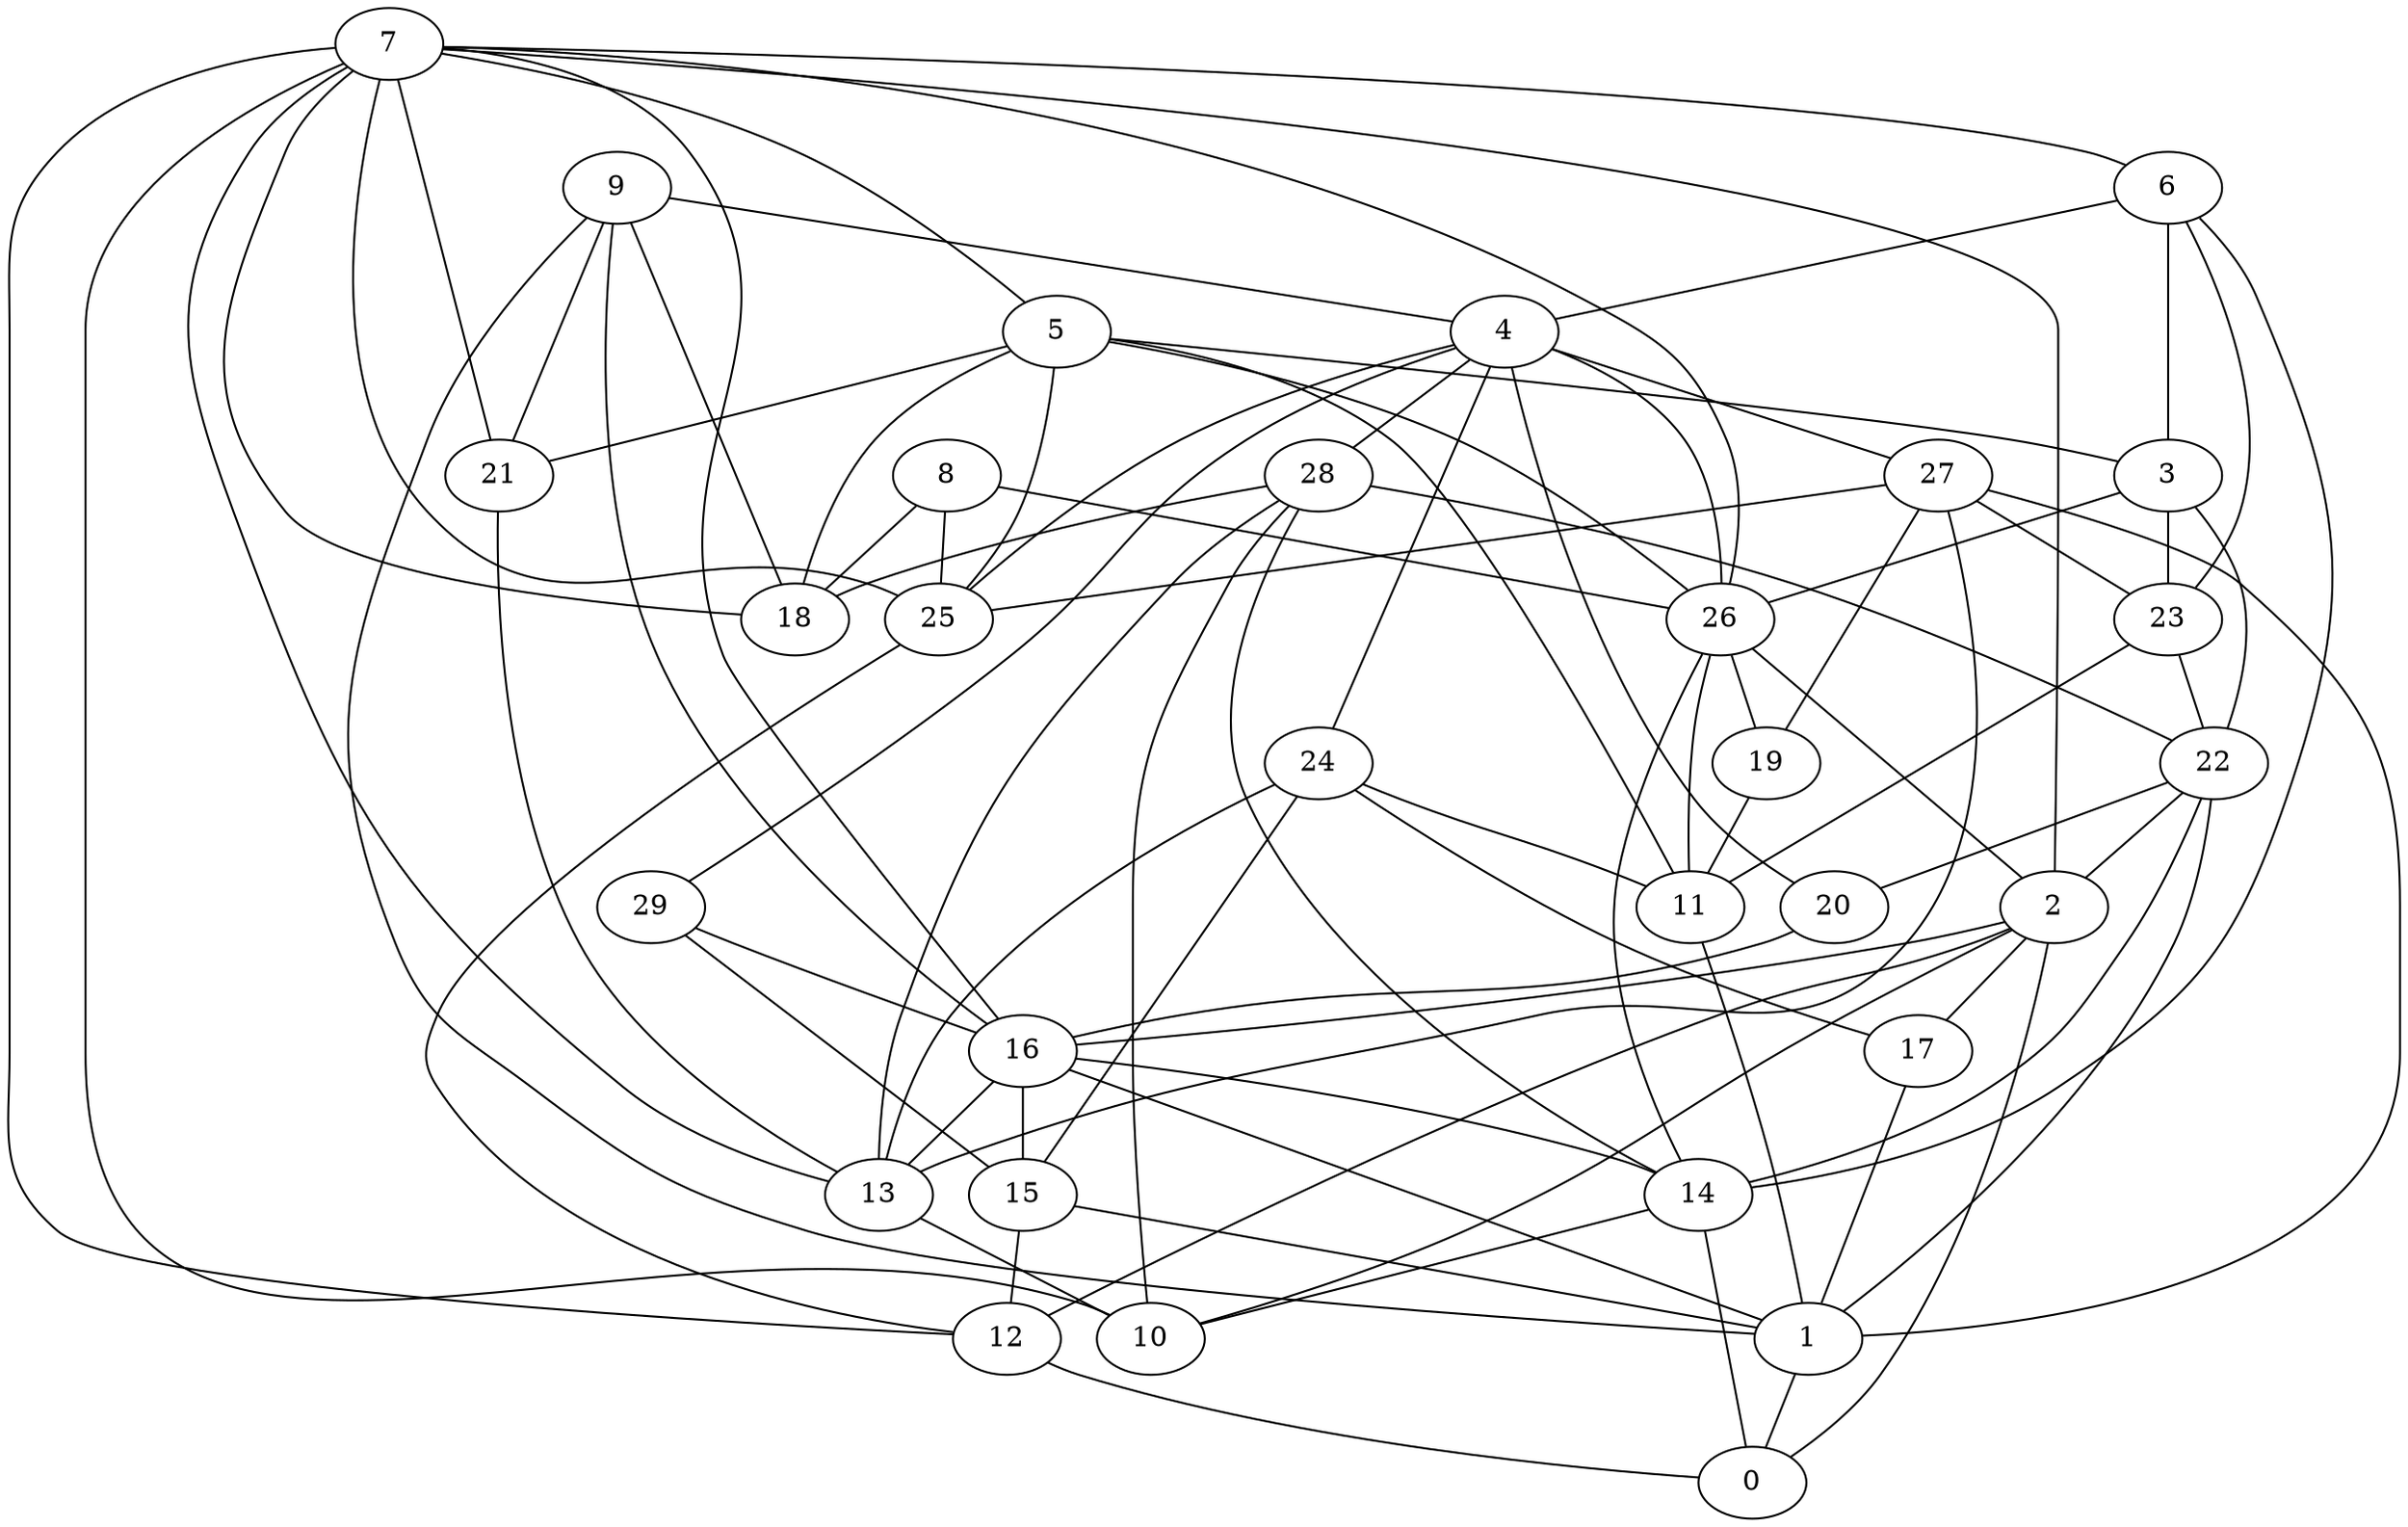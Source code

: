 digraph GG_graph {

subgraph G_graph {
edge [color = black]
"8" -> "26" [dir = none]
"8" -> "18" [dir = none]
"8" -> "25" [dir = none]
"27" -> "19" [dir = none]
"27" -> "1" [dir = none]
"27" -> "13" [dir = none]
"27" -> "25" [dir = none]
"27" -> "23" [dir = none]
"22" -> "1" [dir = none]
"22" -> "2" [dir = none]
"22" -> "20" [dir = none]
"22" -> "14" [dir = none]
"9" -> "4" [dir = none]
"9" -> "16" [dir = none]
"9" -> "21" [dir = none]
"9" -> "18" [dir = none]
"9" -> "1" [dir = none]
"1" -> "0" [dir = none]
"28" -> "22" [dir = none]
"28" -> "10" [dir = none]
"28" -> "13" [dir = none]
"28" -> "14" [dir = none]
"28" -> "18" [dir = none]
"7" -> "12" [dir = none]
"7" -> "25" [dir = none]
"7" -> "2" [dir = none]
"7" -> "26" [dir = none]
"7" -> "13" [dir = none]
"7" -> "5" [dir = none]
"7" -> "18" [dir = none]
"7" -> "16" [dir = none]
"7" -> "21" [dir = none]
"7" -> "10" [dir = none]
"7" -> "6" [dir = none]
"17" -> "1" [dir = none]
"16" -> "15" [dir = none]
"16" -> "1" [dir = none]
"16" -> "14" [dir = none]
"16" -> "13" [dir = none]
"14" -> "10" [dir = none]
"14" -> "0" [dir = none]
"26" -> "14" [dir = none]
"26" -> "2" [dir = none]
"26" -> "19" [dir = none]
"26" -> "11" [dir = none]
"11" -> "1" [dir = none]
"5" -> "25" [dir = none]
"5" -> "11" [dir = none]
"5" -> "21" [dir = none]
"5" -> "3" [dir = none]
"5" -> "18" [dir = none]
"5" -> "26" [dir = none]
"19" -> "11" [dir = none]
"3" -> "26" [dir = none]
"3" -> "23" [dir = none]
"3" -> "22" [dir = none]
"6" -> "14" [dir = none]
"6" -> "23" [dir = none]
"6" -> "3" [dir = none]
"6" -> "4" [dir = none]
"4" -> "29" [dir = none]
"4" -> "20" [dir = none]
"4" -> "25" [dir = none]
"4" -> "24" [dir = none]
"4" -> "26" [dir = none]
"4" -> "27" [dir = none]
"4" -> "28" [dir = none]
"20" -> "16" [dir = none]
"15" -> "1" [dir = none]
"15" -> "12" [dir = none]
"13" -> "10" [dir = none]
"29" -> "16" [dir = none]
"29" -> "15" [dir = none]
"21" -> "13" [dir = none]
"23" -> "11" [dir = none]
"23" -> "22" [dir = none]
"12" -> "0" [dir = none]
"2" -> "16" [dir = none]
"2" -> "10" [dir = none]
"2" -> "0" [dir = none]
"2" -> "12" [dir = none]
"2" -> "17" [dir = none]
"25" -> "12" [dir = none]
"24" -> "17" [dir = none]
"24" -> "15" [dir = none]
"24" -> "11" [dir = none]
"24" -> "13" [dir = none]
}

}
